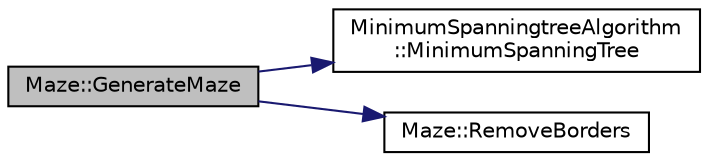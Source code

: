 digraph "Maze::GenerateMaze"
{
  edge [fontname="Helvetica",fontsize="10",labelfontname="Helvetica",labelfontsize="10"];
  node [fontname="Helvetica",fontsize="10",shape=record];
  rankdir="LR";
  Node1 [label="Maze::GenerateMaze",height=0.2,width=0.4,color="black", fillcolor="grey75", style="filled", fontcolor="black"];
  Node1 -> Node2 [color="midnightblue",fontsize="10",style="solid",fontname="Helvetica"];
  Node2 [label="MinimumSpanningtreeAlgorithm\l::MinimumSpanningTree",height=0.2,width=0.4,color="black", fillcolor="white", style="filled",URL="$classMinimumSpanningtreeAlgorithm.html#a5add15b687eb5b50264cc2221e2fb43c"];
  Node1 -> Node3 [color="midnightblue",fontsize="10",style="solid",fontname="Helvetica"];
  Node3 [label="Maze::RemoveBorders",height=0.2,width=0.4,color="black", fillcolor="white", style="filled",URL="$classMaze.html#a6b200f5c63701711f8c4f0925bc73ace"];
}

